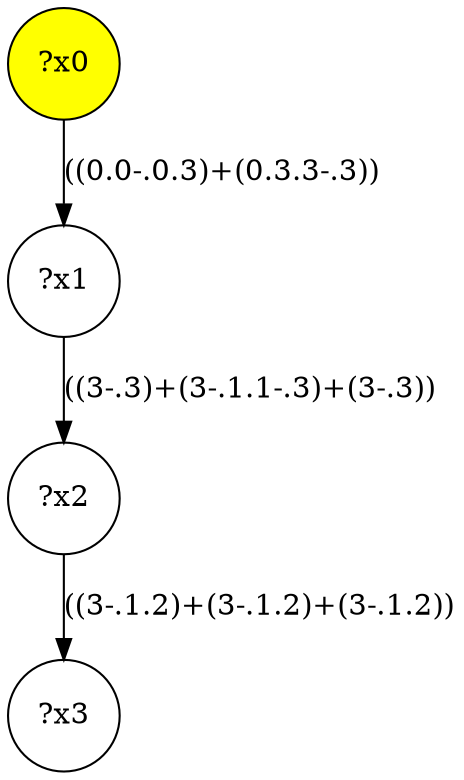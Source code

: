 digraph g {
	x0 [fillcolor="yellow", style="filled," shape=circle, label="?x0"];
	x1 [shape=circle, label="?x1"];
	x0 -> x1 [label="((0.0-.0.3)+(0.3.3-.3))"];
	x2 [shape=circle, label="?x2"];
	x1 -> x2 [label="((3-.3)+(3-.1.1-.3)+(3-.3))"];
	x3 [shape=circle, label="?x3"];
	x2 -> x3 [label="((3-.1.2)+(3-.1.2)+(3-.1.2))"];
}
